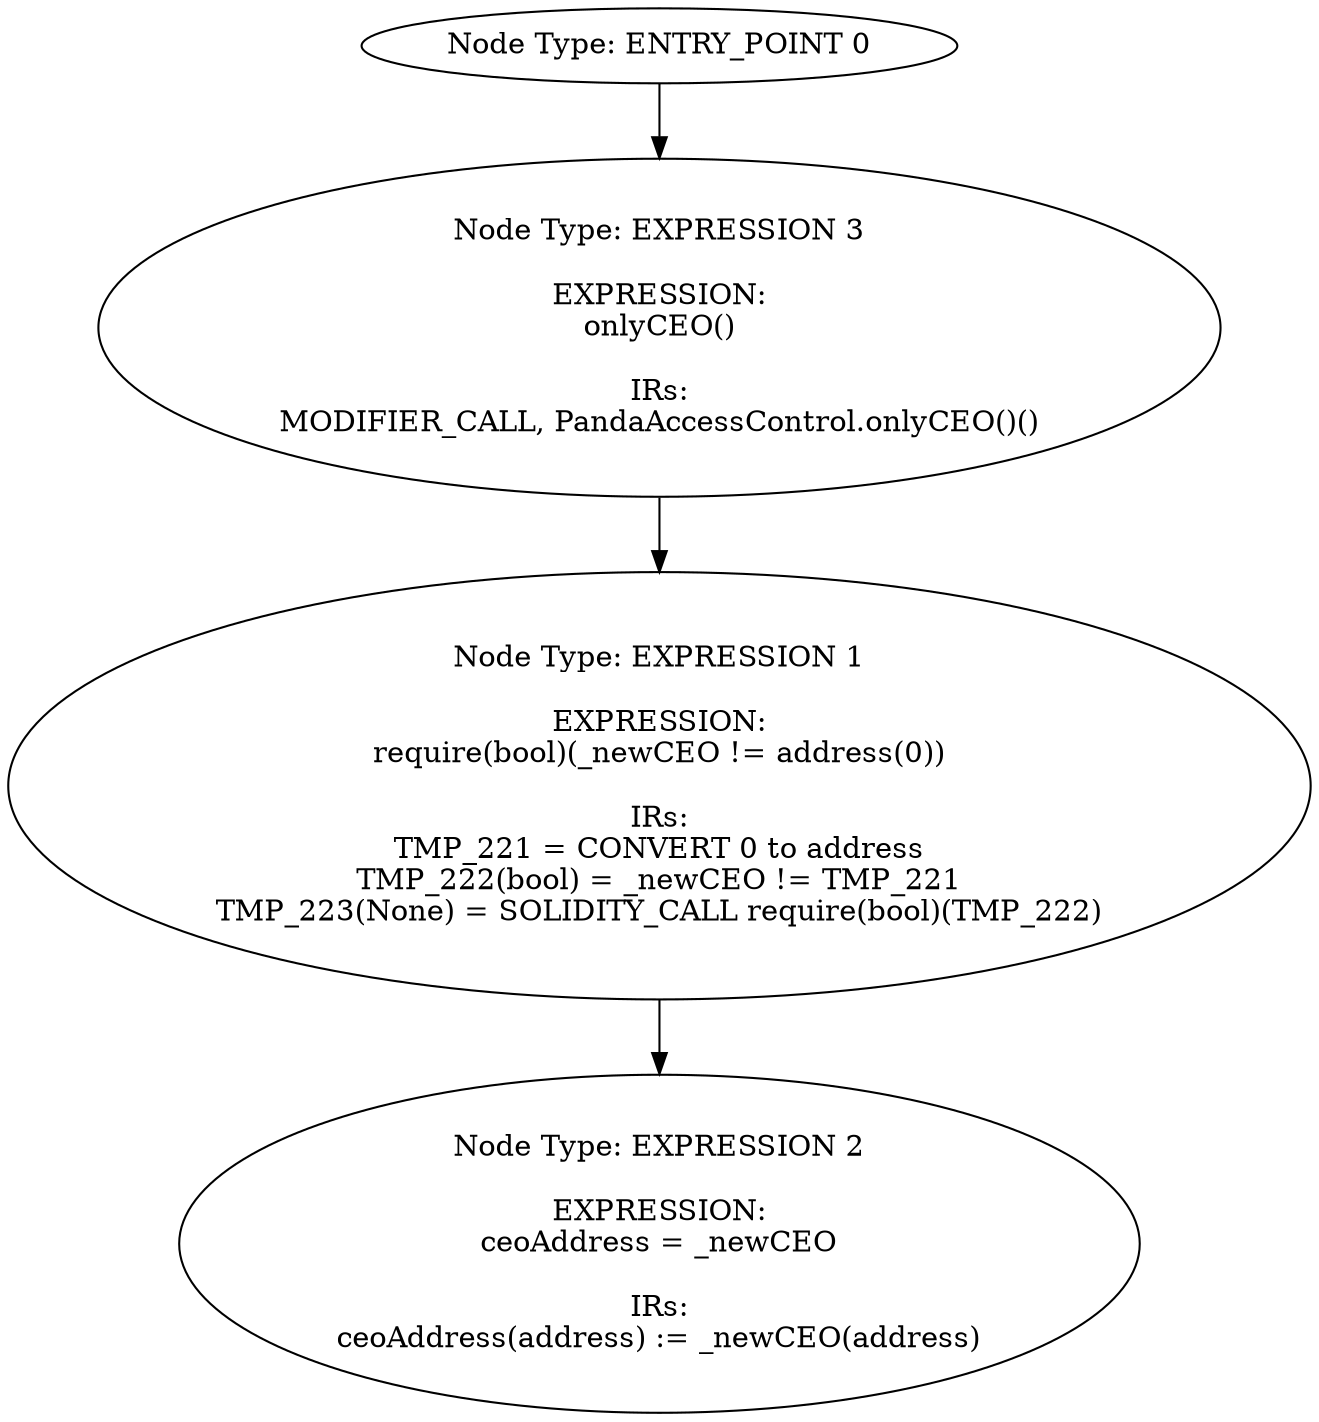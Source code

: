digraph{
0[label="Node Type: ENTRY_POINT 0
"];
0->3;
1[label="Node Type: EXPRESSION 1

EXPRESSION:
require(bool)(_newCEO != address(0))

IRs:
TMP_221 = CONVERT 0 to address
TMP_222(bool) = _newCEO != TMP_221
TMP_223(None) = SOLIDITY_CALL require(bool)(TMP_222)"];
1->2;
2[label="Node Type: EXPRESSION 2

EXPRESSION:
ceoAddress = _newCEO

IRs:
ceoAddress(address) := _newCEO(address)"];
3[label="Node Type: EXPRESSION 3

EXPRESSION:
onlyCEO()

IRs:
MODIFIER_CALL, PandaAccessControl.onlyCEO()()"];
3->1;
}
